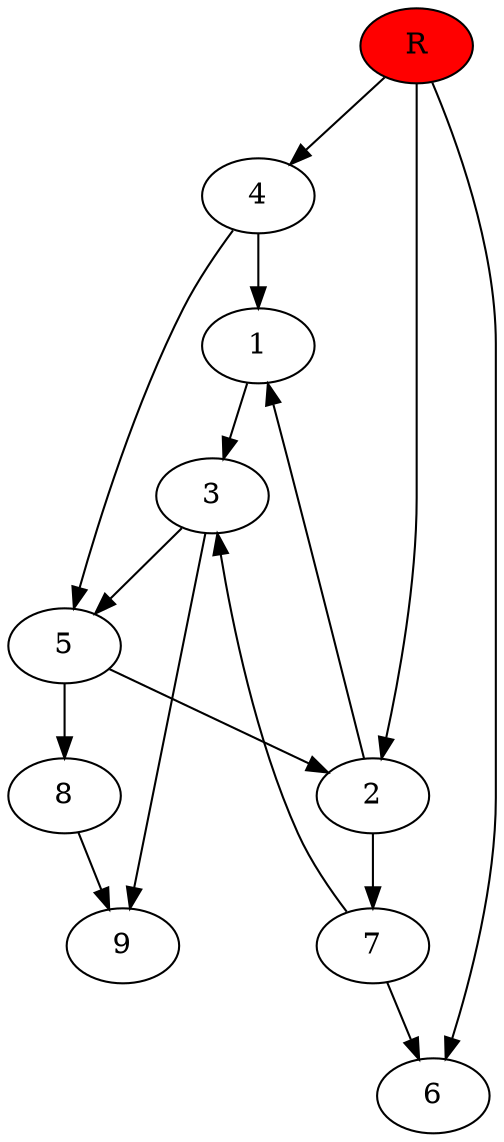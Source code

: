 digraph prb12040 {
	1
	2
	3
	4
	5
	6
	7
	8
	R [fillcolor="#ff0000" style=filled]
	1 -> 3
	2 -> 1
	2 -> 7
	3 -> 5
	3 -> 9
	4 -> 1
	4 -> 5
	5 -> 2
	5 -> 8
	7 -> 3
	7 -> 6
	8 -> 9
	R -> 2
	R -> 4
	R -> 6
}
